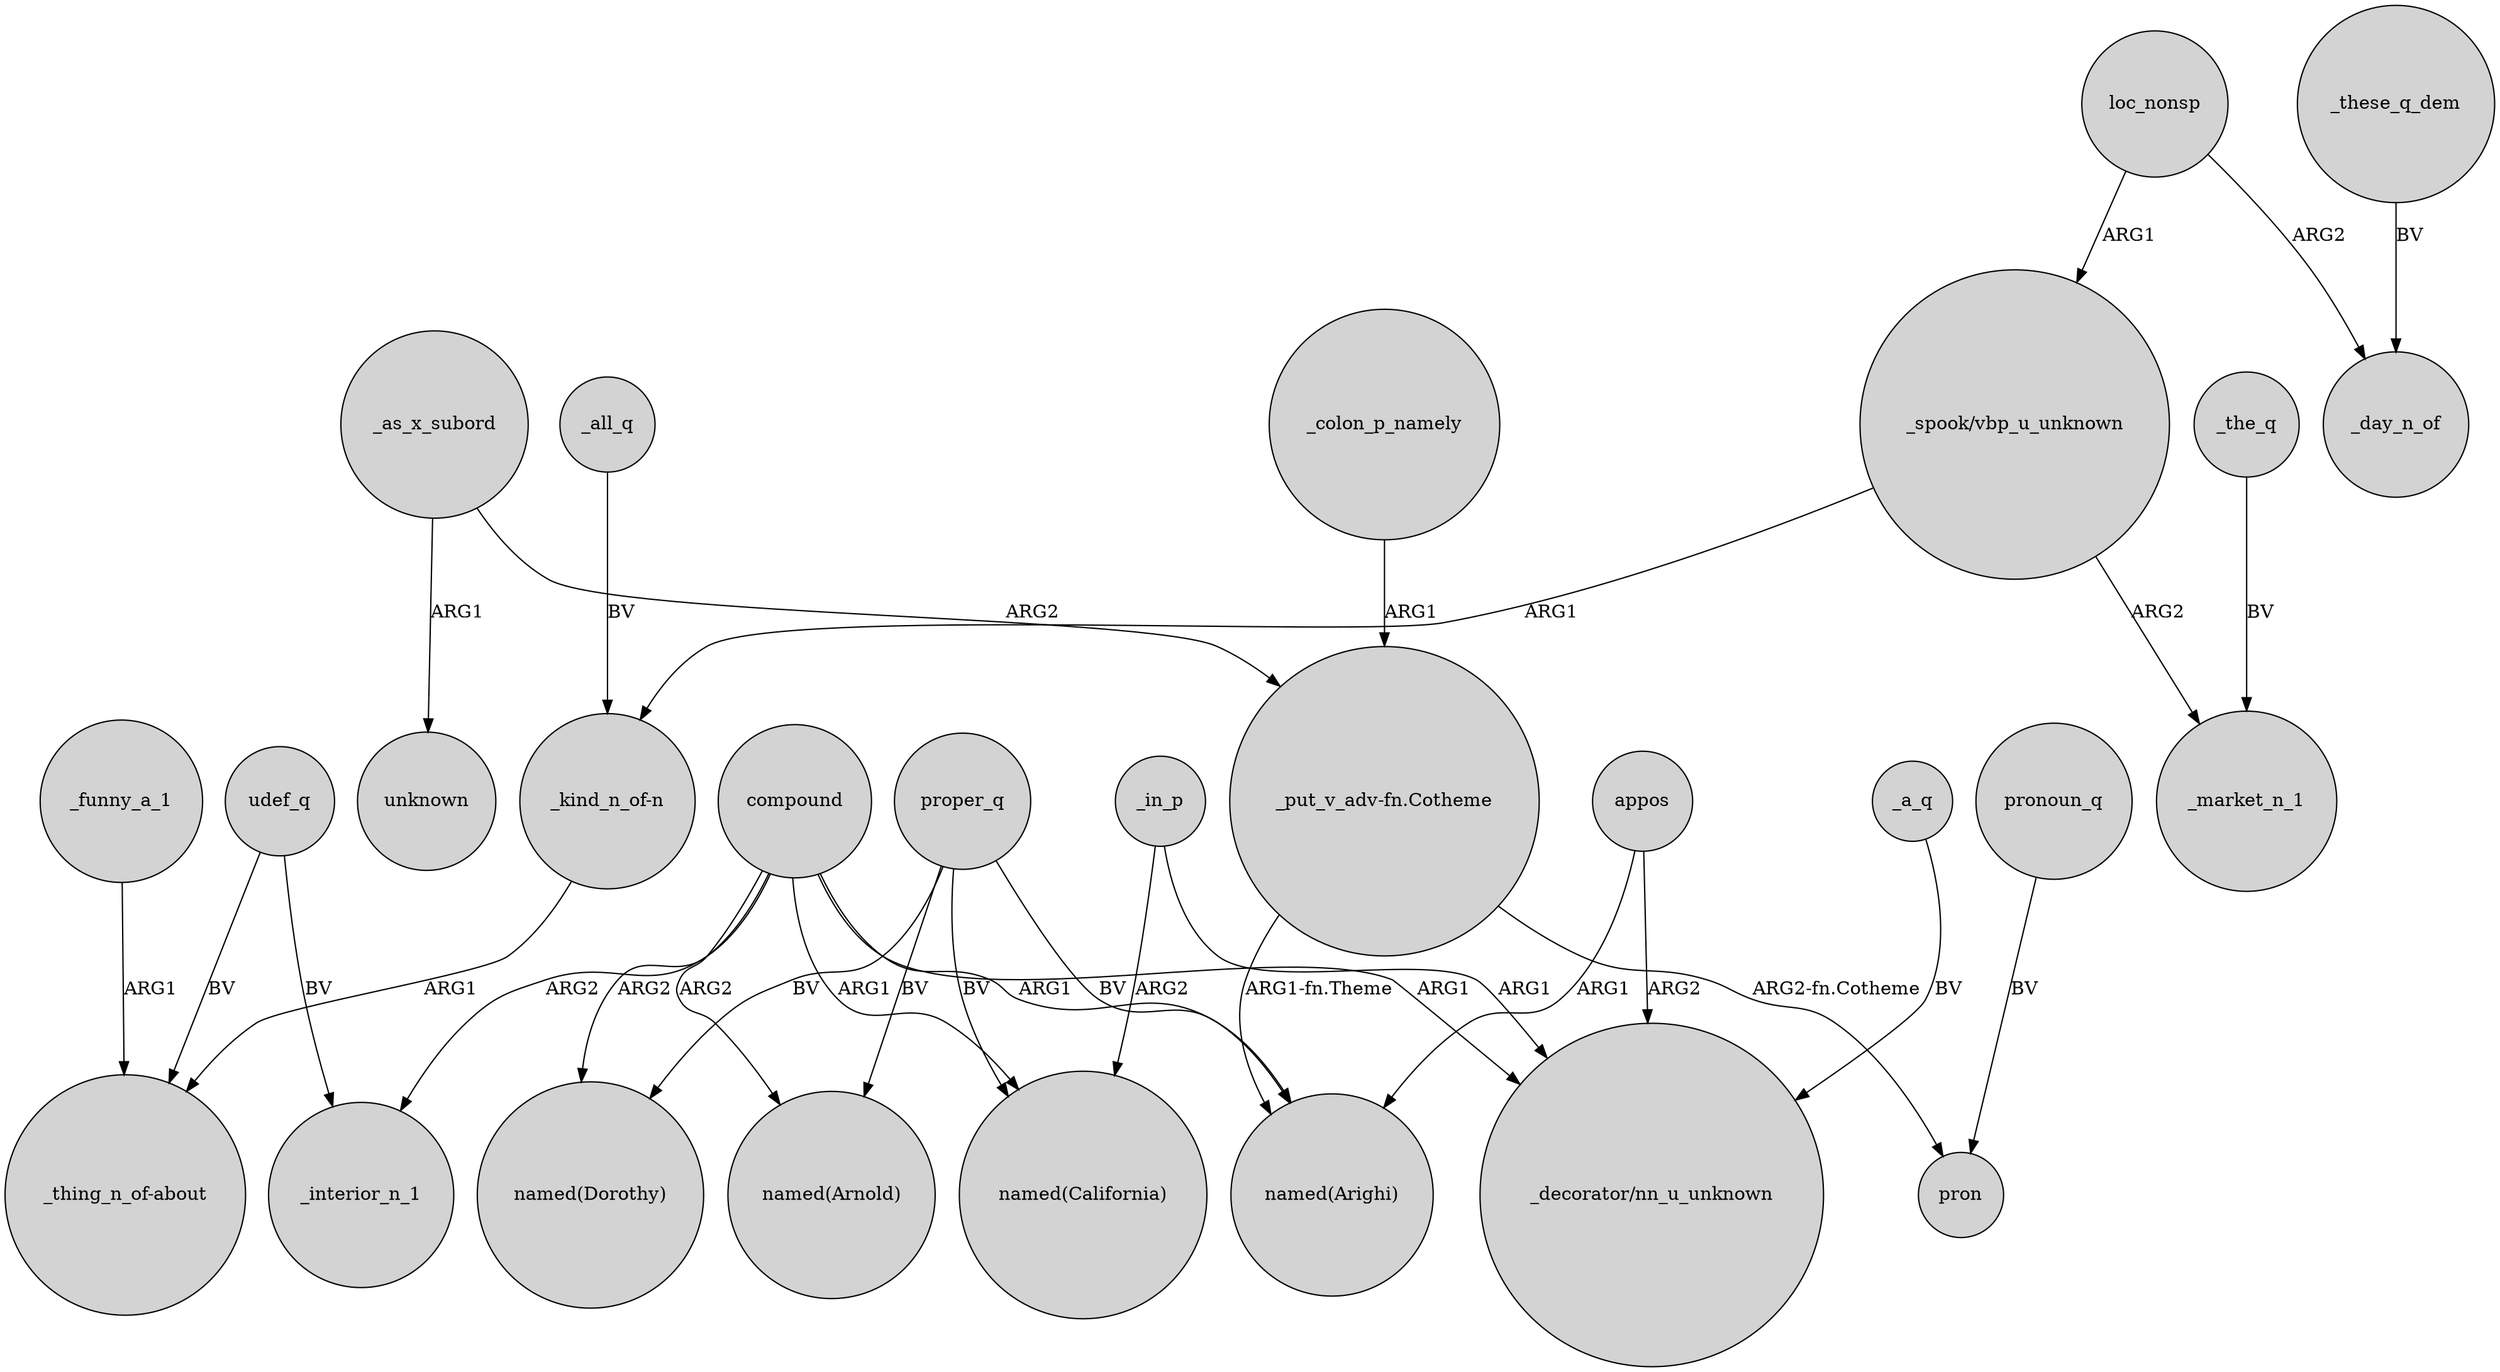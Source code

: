 digraph {
	node [shape=circle style=filled]
	"_spook/vbp_u_unknown" -> "_kind_n_of-n" [label=ARG1]
	proper_q -> "named(Dorothy)" [label=BV]
	_funny_a_1 -> "_thing_n_of-about" [label=ARG1]
	compound -> "_decorator/nn_u_unknown" [label=ARG1]
	compound -> "named(Arnold)" [label=ARG2]
	compound -> "named(Arighi)" [label=ARG1]
	compound -> _interior_n_1 [label=ARG2]
	_colon_p_namely -> "_put_v_adv-fn.Cotheme" [label=ARG1]
	udef_q -> _interior_n_1 [label=BV]
	_a_q -> "_decorator/nn_u_unknown" [label=BV]
	_these_q_dem -> _day_n_of [label=BV]
	_the_q -> _market_n_1 [label=BV]
	_as_x_subord -> "_put_v_adv-fn.Cotheme" [label=ARG2]
	pronoun_q -> pron [label=BV]
	appos -> "_decorator/nn_u_unknown" [label=ARG2]
	_in_p -> "_decorator/nn_u_unknown" [label=ARG1]
	appos -> "named(Arighi)" [label=ARG1]
	"_kind_n_of-n" -> "_thing_n_of-about" [label=ARG1]
	"_put_v_adv-fn.Cotheme" -> "named(Arighi)" [label="ARG1-fn.Theme"]
	"_spook/vbp_u_unknown" -> _market_n_1 [label=ARG2]
	udef_q -> "_thing_n_of-about" [label=BV]
	proper_q -> "named(Arighi)" [label=BV]
	compound -> "named(Dorothy)" [label=ARG2]
	compound -> "named(California)" [label=ARG1]
	proper_q -> "named(California)" [label=BV]
	_as_x_subord -> unknown [label=ARG1]
	proper_q -> "named(Arnold)" [label=BV]
	loc_nonsp -> "_spook/vbp_u_unknown" [label=ARG1]
	"_put_v_adv-fn.Cotheme" -> pron [label="ARG2-fn.Cotheme"]
	_in_p -> "named(California)" [label=ARG2]
	loc_nonsp -> _day_n_of [label=ARG2]
	_all_q -> "_kind_n_of-n" [label=BV]
}
